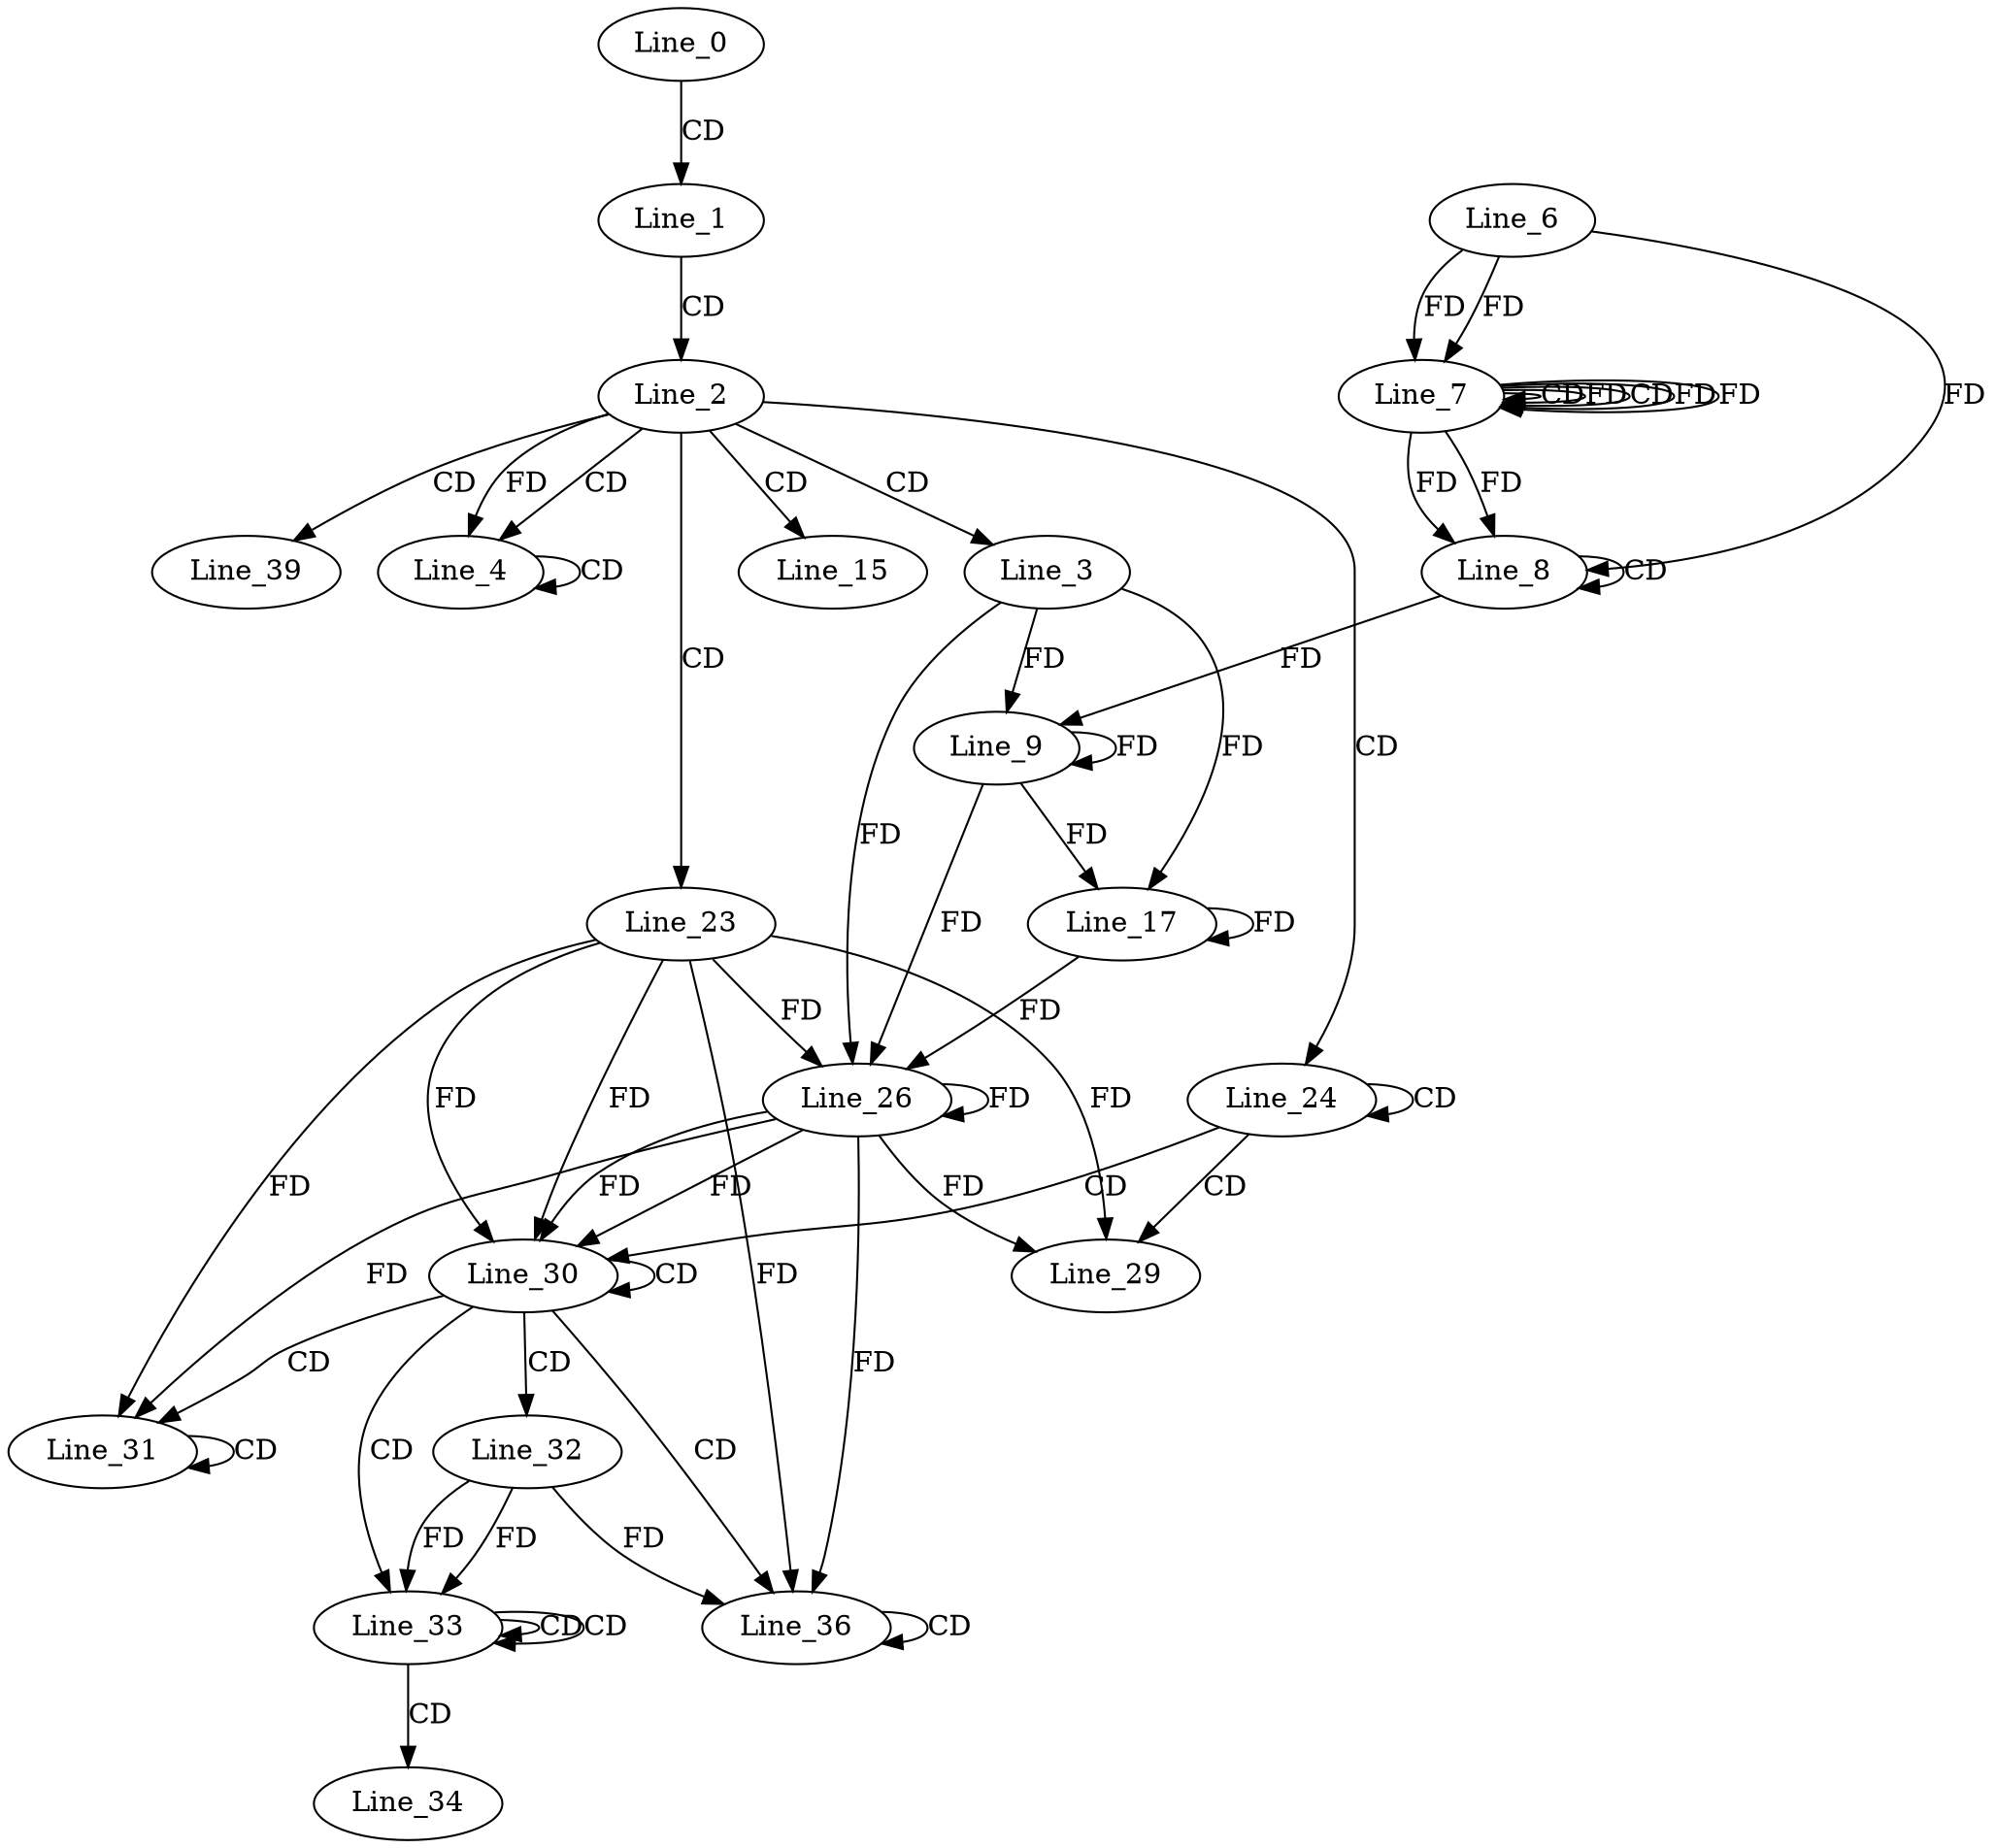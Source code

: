 digraph G {
  Line_0;
  Line_1;
  Line_2;
  Line_3;
  Line_4;
  Line_4;
  Line_7;
  Line_7;
  Line_6;
  Line_7;
  Line_8;
  Line_8;
  Line_9;
  Line_9;
  Line_15;
  Line_17;
  Line_23;
  Line_24;
  Line_26;
  Line_26;
  Line_29;
  Line_30;
  Line_30;
  Line_31;
  Line_31;
  Line_32;
  Line_33;
  Line_33;
  Line_34;
  Line_36;
  Line_36;
  Line_39;
  Line_0 -> Line_1 [ label="CD" ];
  Line_1 -> Line_2 [ label="CD" ];
  Line_2 -> Line_3 [ label="CD" ];
  Line_2 -> Line_4 [ label="CD" ];
  Line_4 -> Line_4 [ label="CD" ];
  Line_2 -> Line_4 [ label="FD" ];
  Line_7 -> Line_7 [ label="CD" ];
  Line_6 -> Line_7 [ label="FD" ];
  Line_7 -> Line_7 [ label="FD" ];
  Line_7 -> Line_7 [ label="CD" ];
  Line_6 -> Line_7 [ label="FD" ];
  Line_7 -> Line_7 [ label="FD" ];
  Line_7 -> Line_7 [ label="FD" ];
  Line_8 -> Line_8 [ label="CD" ];
  Line_6 -> Line_8 [ label="FD" ];
  Line_7 -> Line_8 [ label="FD" ];
  Line_7 -> Line_8 [ label="FD" ];
  Line_3 -> Line_9 [ label="FD" ];
  Line_9 -> Line_9 [ label="FD" ];
  Line_8 -> Line_9 [ label="FD" ];
  Line_2 -> Line_15 [ label="CD" ];
  Line_3 -> Line_17 [ label="FD" ];
  Line_9 -> Line_17 [ label="FD" ];
  Line_17 -> Line_17 [ label="FD" ];
  Line_2 -> Line_23 [ label="CD" ];
  Line_2 -> Line_24 [ label="CD" ];
  Line_24 -> Line_24 [ label="CD" ];
  Line_26 -> Line_26 [ label="FD" ];
  Line_23 -> Line_26 [ label="FD" ];
  Line_3 -> Line_26 [ label="FD" ];
  Line_9 -> Line_26 [ label="FD" ];
  Line_17 -> Line_26 [ label="FD" ];
  Line_24 -> Line_29 [ label="CD" ];
  Line_26 -> Line_29 [ label="FD" ];
  Line_23 -> Line_29 [ label="FD" ];
  Line_24 -> Line_30 [ label="CD" ];
  Line_26 -> Line_30 [ label="FD" ];
  Line_23 -> Line_30 [ label="FD" ];
  Line_30 -> Line_30 [ label="CD" ];
  Line_26 -> Line_30 [ label="FD" ];
  Line_23 -> Line_30 [ label="FD" ];
  Line_30 -> Line_31 [ label="CD" ];
  Line_31 -> Line_31 [ label="CD" ];
  Line_26 -> Line_31 [ label="FD" ];
  Line_23 -> Line_31 [ label="FD" ];
  Line_30 -> Line_32 [ label="CD" ];
  Line_30 -> Line_33 [ label="CD" ];
  Line_33 -> Line_33 [ label="CD" ];
  Line_32 -> Line_33 [ label="FD" ];
  Line_33 -> Line_33 [ label="CD" ];
  Line_32 -> Line_33 [ label="FD" ];
  Line_33 -> Line_34 [ label="CD" ];
  Line_30 -> Line_36 [ label="CD" ];
  Line_36 -> Line_36 [ label="CD" ];
  Line_26 -> Line_36 [ label="FD" ];
  Line_23 -> Line_36 [ label="FD" ];
  Line_32 -> Line_36 [ label="FD" ];
  Line_2 -> Line_39 [ label="CD" ];
}
